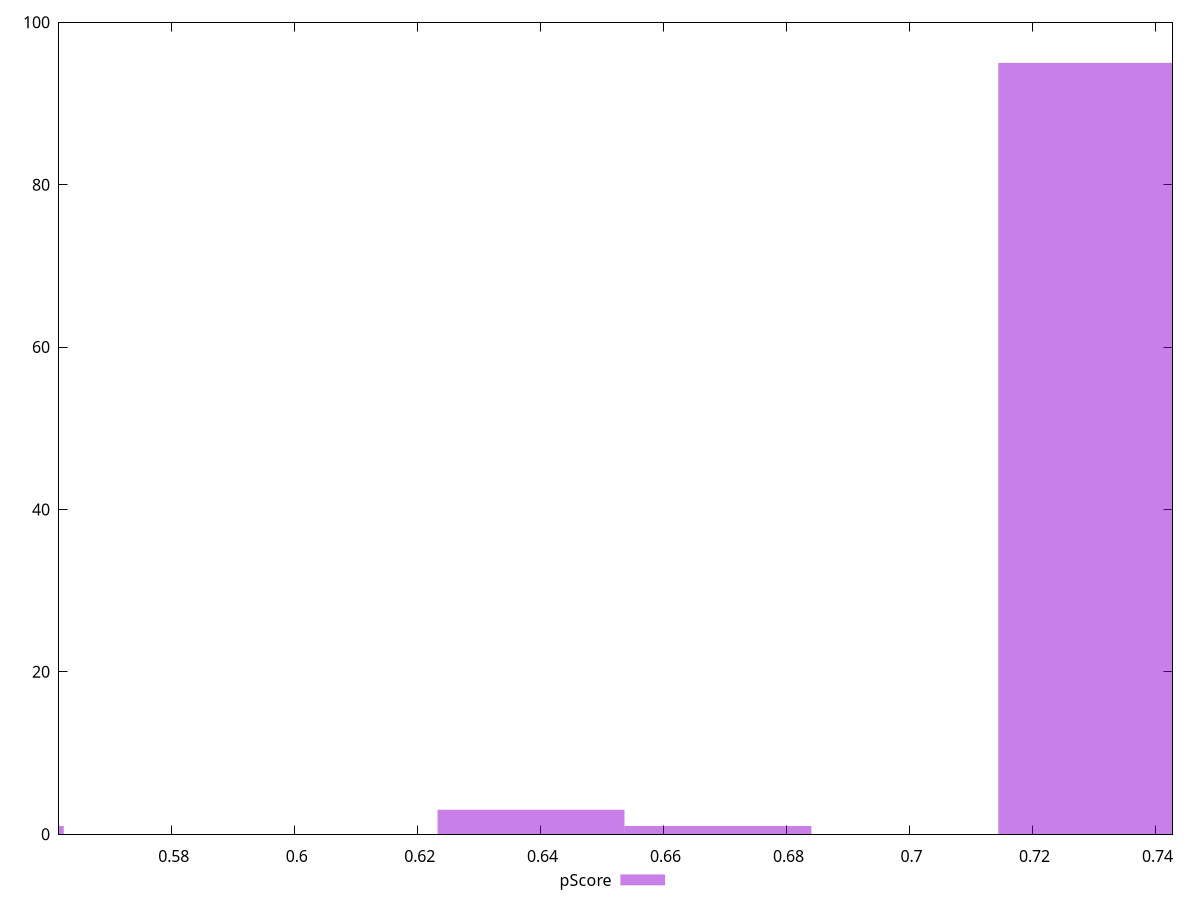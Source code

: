 reset

$pScore <<EOF
0.5472341464226561 1
0.6384398374930988 3
0.7296455285635415 95
0.6688417345165797 1
EOF

set key outside below
set boxwidth 0.030401897023480895
set xrange [0.5616666666666666:0.7427777777777778]
set yrange [0:100]
set trange [0:100]
set style fill transparent solid 0.5 noborder
set terminal svg size 640, 490 enhanced background rgb 'white'
set output "report_00026_2021-02-22T21:38:55.199Z/render-blocking-resources/samples/pages+cached+noadtech/pScore/histogram.svg"

plot $pScore title "pScore" with boxes

reset
